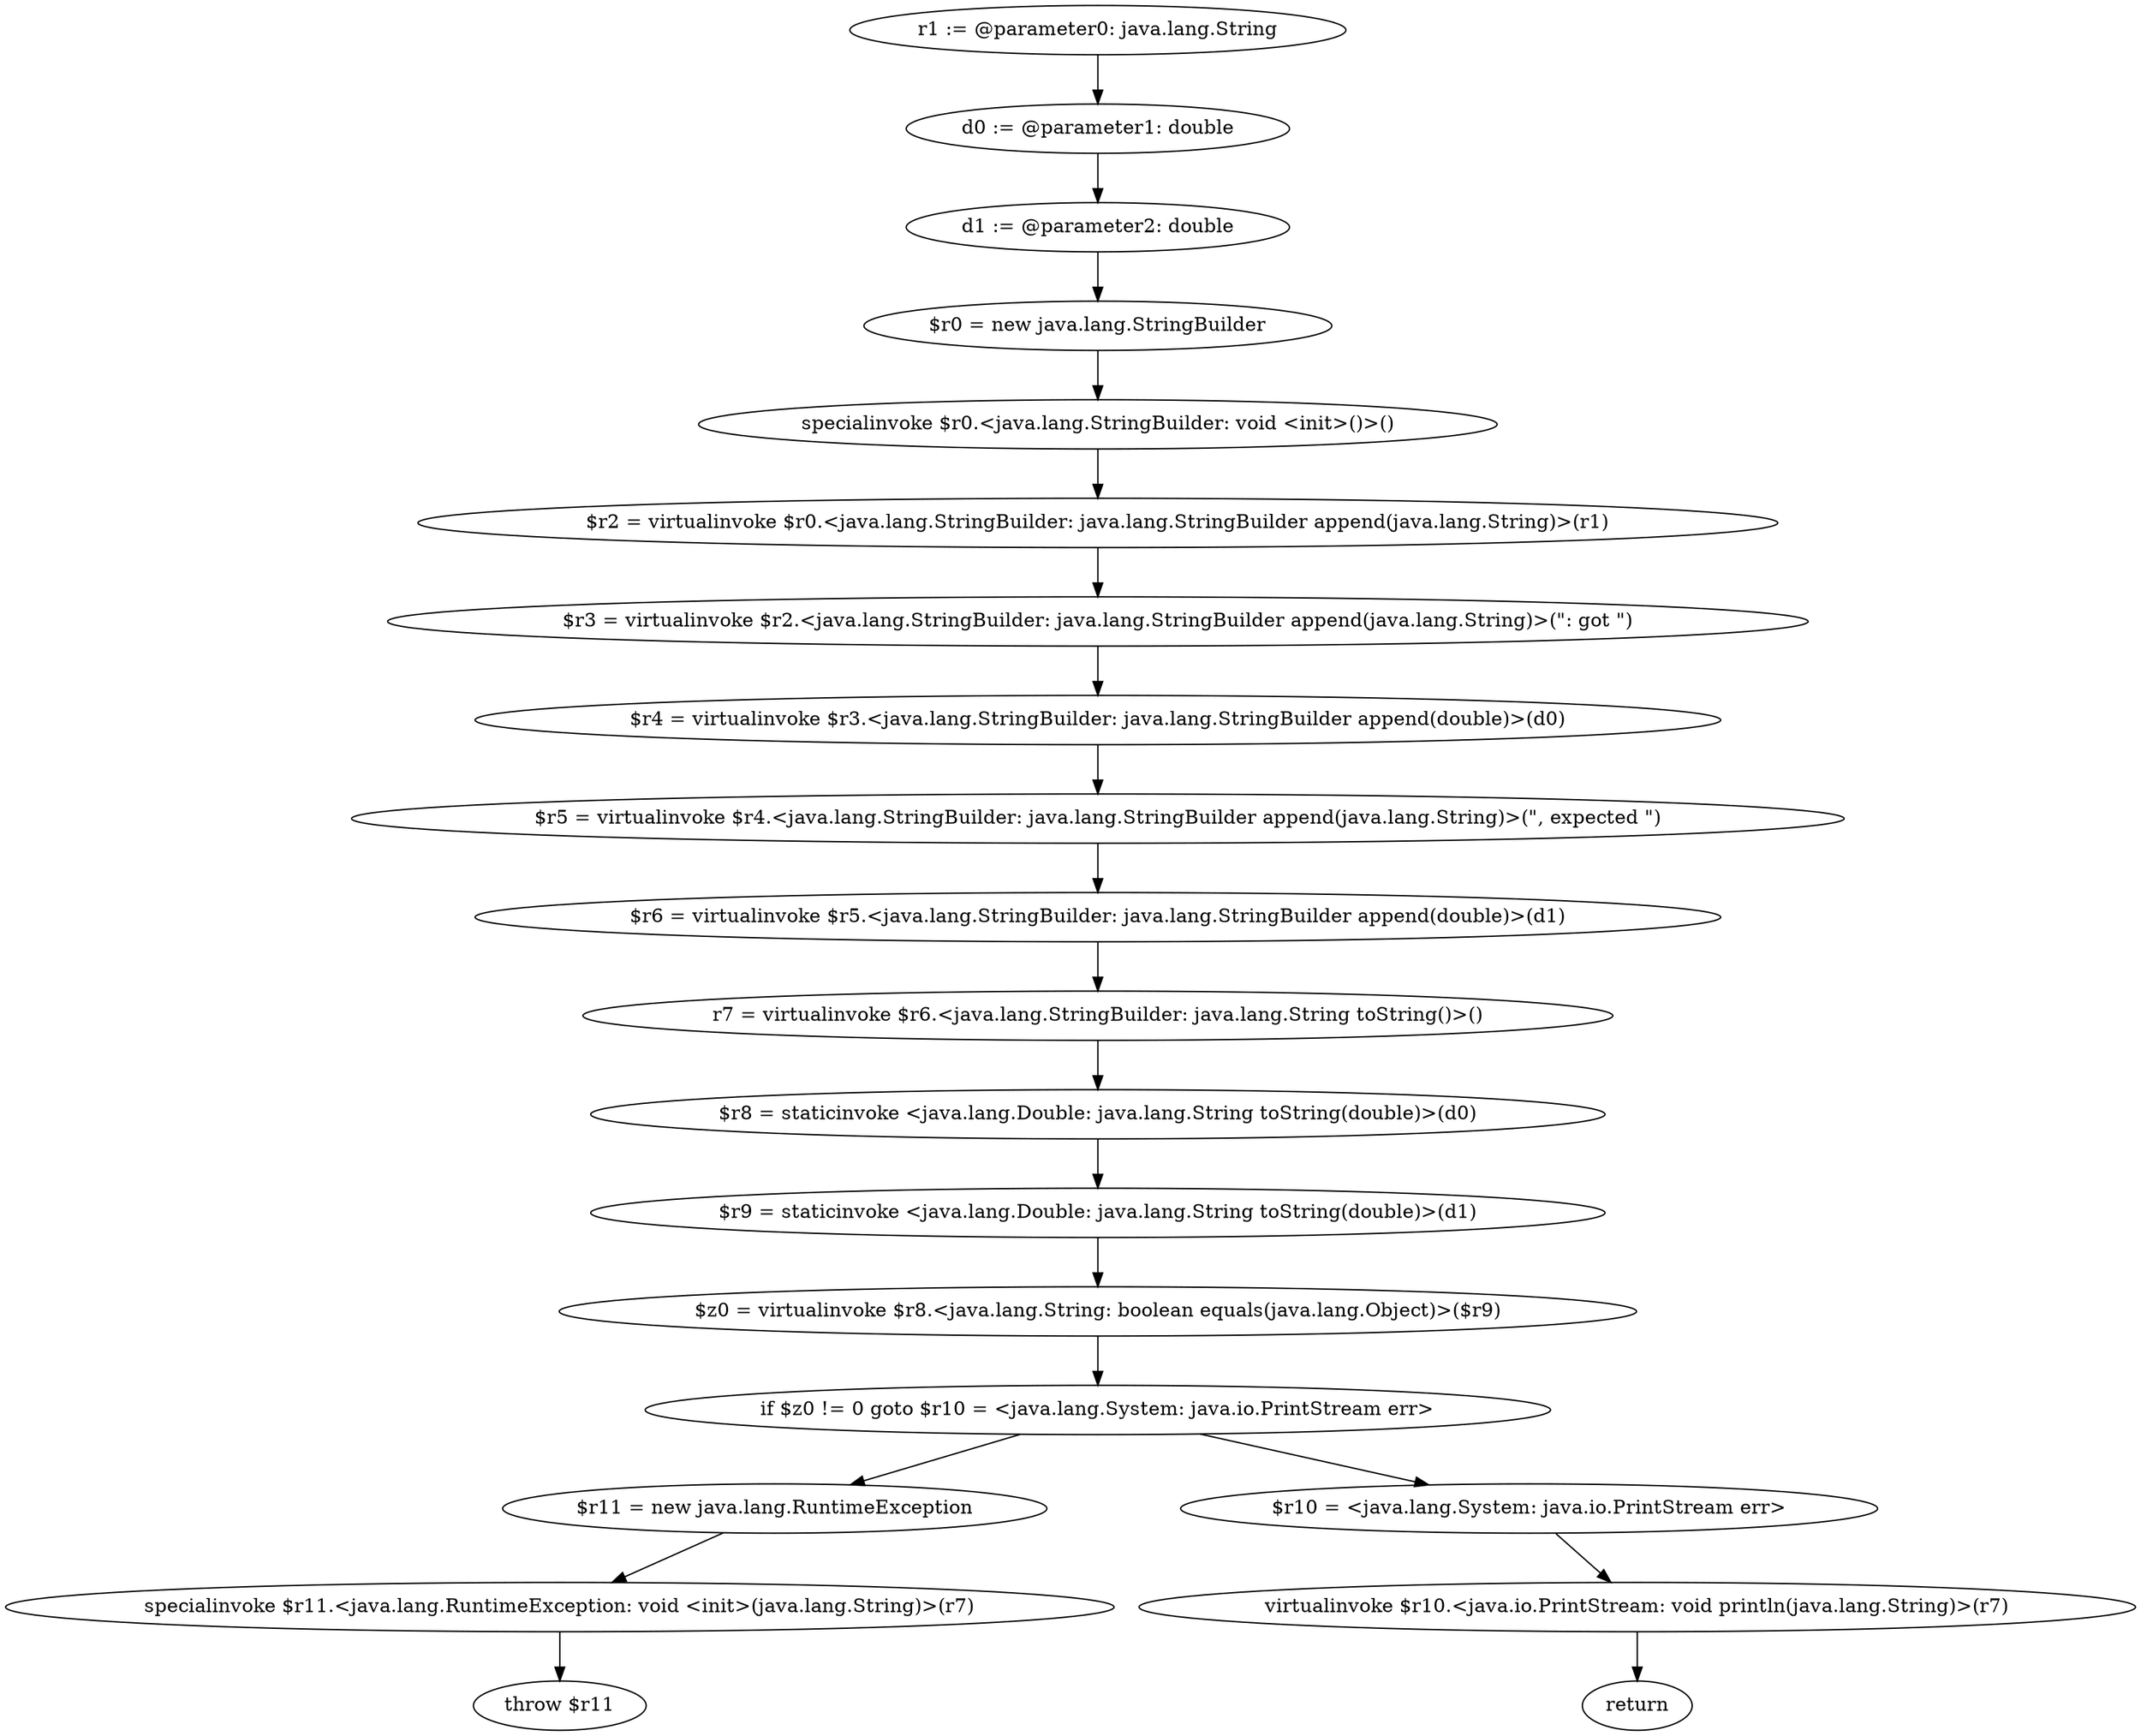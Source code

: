 digraph "unitGraph" {
    "r1 := @parameter0: java.lang.String"
    "d0 := @parameter1: double"
    "d1 := @parameter2: double"
    "$r0 = new java.lang.StringBuilder"
    "specialinvoke $r0.<java.lang.StringBuilder: void <init>()>()"
    "$r2 = virtualinvoke $r0.<java.lang.StringBuilder: java.lang.StringBuilder append(java.lang.String)>(r1)"
    "$r3 = virtualinvoke $r2.<java.lang.StringBuilder: java.lang.StringBuilder append(java.lang.String)>(\": got \")"
    "$r4 = virtualinvoke $r3.<java.lang.StringBuilder: java.lang.StringBuilder append(double)>(d0)"
    "$r5 = virtualinvoke $r4.<java.lang.StringBuilder: java.lang.StringBuilder append(java.lang.String)>(\", expected \")"
    "$r6 = virtualinvoke $r5.<java.lang.StringBuilder: java.lang.StringBuilder append(double)>(d1)"
    "r7 = virtualinvoke $r6.<java.lang.StringBuilder: java.lang.String toString()>()"
    "$r8 = staticinvoke <java.lang.Double: java.lang.String toString(double)>(d0)"
    "$r9 = staticinvoke <java.lang.Double: java.lang.String toString(double)>(d1)"
    "$z0 = virtualinvoke $r8.<java.lang.String: boolean equals(java.lang.Object)>($r9)"
    "if $z0 != 0 goto $r10 = <java.lang.System: java.io.PrintStream err>"
    "$r11 = new java.lang.RuntimeException"
    "specialinvoke $r11.<java.lang.RuntimeException: void <init>(java.lang.String)>(r7)"
    "throw $r11"
    "$r10 = <java.lang.System: java.io.PrintStream err>"
    "virtualinvoke $r10.<java.io.PrintStream: void println(java.lang.String)>(r7)"
    "return"
    "r1 := @parameter0: java.lang.String"->"d0 := @parameter1: double";
    "d0 := @parameter1: double"->"d1 := @parameter2: double";
    "d1 := @parameter2: double"->"$r0 = new java.lang.StringBuilder";
    "$r0 = new java.lang.StringBuilder"->"specialinvoke $r0.<java.lang.StringBuilder: void <init>()>()";
    "specialinvoke $r0.<java.lang.StringBuilder: void <init>()>()"->"$r2 = virtualinvoke $r0.<java.lang.StringBuilder: java.lang.StringBuilder append(java.lang.String)>(r1)";
    "$r2 = virtualinvoke $r0.<java.lang.StringBuilder: java.lang.StringBuilder append(java.lang.String)>(r1)"->"$r3 = virtualinvoke $r2.<java.lang.StringBuilder: java.lang.StringBuilder append(java.lang.String)>(\": got \")";
    "$r3 = virtualinvoke $r2.<java.lang.StringBuilder: java.lang.StringBuilder append(java.lang.String)>(\": got \")"->"$r4 = virtualinvoke $r3.<java.lang.StringBuilder: java.lang.StringBuilder append(double)>(d0)";
    "$r4 = virtualinvoke $r3.<java.lang.StringBuilder: java.lang.StringBuilder append(double)>(d0)"->"$r5 = virtualinvoke $r4.<java.lang.StringBuilder: java.lang.StringBuilder append(java.lang.String)>(\", expected \")";
    "$r5 = virtualinvoke $r4.<java.lang.StringBuilder: java.lang.StringBuilder append(java.lang.String)>(\", expected \")"->"$r6 = virtualinvoke $r5.<java.lang.StringBuilder: java.lang.StringBuilder append(double)>(d1)";
    "$r6 = virtualinvoke $r5.<java.lang.StringBuilder: java.lang.StringBuilder append(double)>(d1)"->"r7 = virtualinvoke $r6.<java.lang.StringBuilder: java.lang.String toString()>()";
    "r7 = virtualinvoke $r6.<java.lang.StringBuilder: java.lang.String toString()>()"->"$r8 = staticinvoke <java.lang.Double: java.lang.String toString(double)>(d0)";
    "$r8 = staticinvoke <java.lang.Double: java.lang.String toString(double)>(d0)"->"$r9 = staticinvoke <java.lang.Double: java.lang.String toString(double)>(d1)";
    "$r9 = staticinvoke <java.lang.Double: java.lang.String toString(double)>(d1)"->"$z0 = virtualinvoke $r8.<java.lang.String: boolean equals(java.lang.Object)>($r9)";
    "$z0 = virtualinvoke $r8.<java.lang.String: boolean equals(java.lang.Object)>($r9)"->"if $z0 != 0 goto $r10 = <java.lang.System: java.io.PrintStream err>";
    "if $z0 != 0 goto $r10 = <java.lang.System: java.io.PrintStream err>"->"$r11 = new java.lang.RuntimeException";
    "if $z0 != 0 goto $r10 = <java.lang.System: java.io.PrintStream err>"->"$r10 = <java.lang.System: java.io.PrintStream err>";
    "$r11 = new java.lang.RuntimeException"->"specialinvoke $r11.<java.lang.RuntimeException: void <init>(java.lang.String)>(r7)";
    "specialinvoke $r11.<java.lang.RuntimeException: void <init>(java.lang.String)>(r7)"->"throw $r11";
    "$r10 = <java.lang.System: java.io.PrintStream err>"->"virtualinvoke $r10.<java.io.PrintStream: void println(java.lang.String)>(r7)";
    "virtualinvoke $r10.<java.io.PrintStream: void println(java.lang.String)>(r7)"->"return";
}
